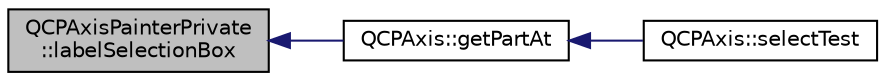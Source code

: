digraph "QCPAxisPainterPrivate::labelSelectionBox"
{
  edge [fontname="Helvetica",fontsize="10",labelfontname="Helvetica",labelfontsize="10"];
  node [fontname="Helvetica",fontsize="10",shape=record];
  rankdir="LR";
  Node60 [label="QCPAxisPainterPrivate\l::labelSelectionBox",height=0.2,width=0.4,color="black", fillcolor="grey75", style="filled", fontcolor="black"];
  Node60 -> Node61 [dir="back",color="midnightblue",fontsize="10",style="solid",fontname="Helvetica"];
  Node61 [label="QCPAxis::getPartAt",height=0.2,width=0.4,color="black", fillcolor="white", style="filled",URL="$d2/deb/class_q_c_p_axis.html#a22ab2d71d7341b9b3974c0dd10619af2"];
  Node61 -> Node62 [dir="back",color="midnightblue",fontsize="10",style="solid",fontname="Helvetica"];
  Node62 [label="QCPAxis::selectTest",height=0.2,width=0.4,color="black", fillcolor="white", style="filled",URL="$d2/deb/class_q_c_p_axis.html#a48e4f1bafd1826ba2ad46b691205bb90"];
}
